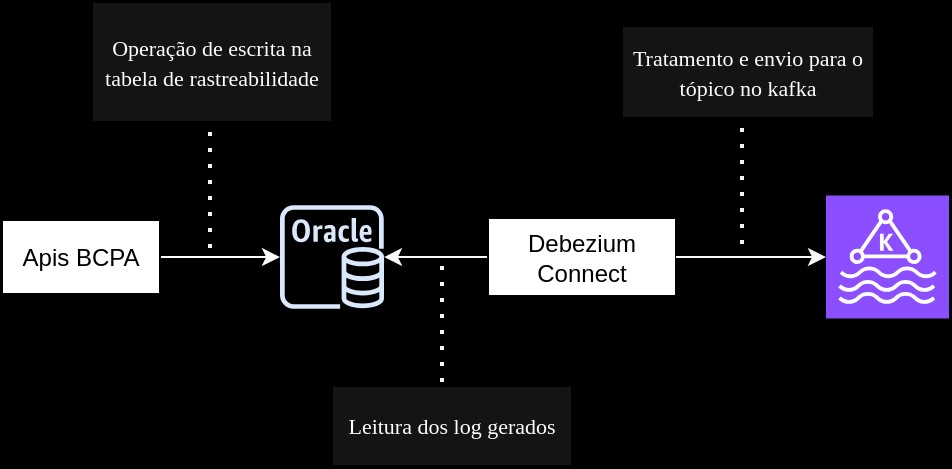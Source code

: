 <mxfile version="24.8.6">
  <diagram name="Página-1" id="6jiBiKoVfGP8mwHCfJsp">
    <mxGraphModel dx="1147" dy="590" grid="0" gridSize="10" guides="1" tooltips="1" connect="1" arrows="1" fold="1" page="1" pageScale="1" pageWidth="827" pageHeight="1169" background="#000000" math="0" shadow="0">
      <root>
        <mxCell id="0" />
        <mxCell id="1" parent="0" />
        <mxCell id="w7heQW5GqkU1-STsUryA-1" value="" style="sketch=0;outlineConnect=0;fillColor=#dae8fc;strokeColor=#6c8ebf;dashed=0;verticalLabelPosition=bottom;verticalAlign=top;align=center;html=1;fontSize=12;fontStyle=0;aspect=fixed;pointerEvents=1;shape=mxgraph.aws4.rds_oracle_instance;" vertex="1" parent="1">
          <mxGeometry x="302" y="320.5" width="52" height="52" as="geometry" />
        </mxCell>
        <mxCell id="w7heQW5GqkU1-STsUryA-5" value="" style="sketch=0;points=[[0,0,0],[0.25,0,0],[0.5,0,0],[0.75,0,0],[1,0,0],[0,1,0],[0.25,1,0],[0.5,1,0],[0.75,1,0],[1,1,0],[0,0.25,0],[0,0.5,0],[0,0.75,0],[1,0.25,0],[1,0.5,0],[1,0.75,0]];outlineConnect=0;fontColor=#232F3E;fillColor=#8C4FFF;strokeColor=#ffffff;dashed=0;verticalLabelPosition=bottom;verticalAlign=top;align=center;html=1;fontSize=12;fontStyle=0;aspect=fixed;shape=mxgraph.aws4.resourceIcon;resIcon=mxgraph.aws4.managed_streaming_for_kafka;" vertex="1" parent="1">
          <mxGeometry x="575" y="315.75" width="61.5" height="61.5" as="geometry" />
        </mxCell>
        <mxCell id="w7heQW5GqkU1-STsUryA-21" style="edgeStyle=orthogonalEdgeStyle;rounded=0;orthogonalLoop=1;jettySize=auto;html=1;exitX=0;exitY=0.5;exitDx=0;exitDy=0;strokeColor=#F7F7F7;" edge="1" parent="1" source="w7heQW5GqkU1-STsUryA-6" target="w7heQW5GqkU1-STsUryA-1">
          <mxGeometry relative="1" as="geometry" />
        </mxCell>
        <mxCell id="w7heQW5GqkU1-STsUryA-6" value="Debezium Connect" style="rounded=0;whiteSpace=wrap;html=1;" vertex="1" parent="1">
          <mxGeometry x="406" y="327" width="94" height="39" as="geometry" />
        </mxCell>
        <mxCell id="w7heQW5GqkU1-STsUryA-11" style="edgeStyle=orthogonalEdgeStyle;rounded=0;orthogonalLoop=1;jettySize=auto;html=1;exitX=1;exitY=0.5;exitDx=0;exitDy=0;strokeColor=#FFFFFF;" edge="1" parent="1" source="w7heQW5GqkU1-STsUryA-7" target="w7heQW5GqkU1-STsUryA-1">
          <mxGeometry relative="1" as="geometry" />
        </mxCell>
        <mxCell id="w7heQW5GqkU1-STsUryA-7" value="Apis BCPA" style="rounded=0;whiteSpace=wrap;html=1;" vertex="1" parent="1">
          <mxGeometry x="163" y="328" width="79" height="37" as="geometry" />
        </mxCell>
        <mxCell id="w7heQW5GqkU1-STsUryA-13" style="edgeStyle=orthogonalEdgeStyle;rounded=0;orthogonalLoop=1;jettySize=auto;html=1;exitX=1;exitY=0.5;exitDx=0;exitDy=0;entryX=0;entryY=0.5;entryDx=0;entryDy=0;entryPerimeter=0;strokeColor=#F7F7F7;" edge="1" parent="1" source="w7heQW5GqkU1-STsUryA-6" target="w7heQW5GqkU1-STsUryA-5">
          <mxGeometry relative="1" as="geometry" />
        </mxCell>
        <mxCell id="w7heQW5GqkU1-STsUryA-14" value="" style="endArrow=none;dashed=1;html=1;dashPattern=1 3;strokeWidth=2;rounded=0;strokeColor=#F5F5F5;" edge="1" parent="1">
          <mxGeometry width="50" height="50" relative="1" as="geometry">
            <mxPoint x="267" y="284" as="sourcePoint" />
            <mxPoint x="267" y="348" as="targetPoint" />
          </mxGeometry>
        </mxCell>
        <mxCell id="w7heQW5GqkU1-STsUryA-15" value="&lt;font face=&quot;Tahoma&quot; color=&quot;#ffffff&quot;&gt;&lt;span style=&quot;font-size: 11px;&quot;&gt;Operação de escrita na tabela de rastreabilidade&lt;br&gt;&lt;/span&gt;&lt;/font&gt;" style="rounded=0;whiteSpace=wrap;html=1;fillColor=#131414;" vertex="1" parent="1">
          <mxGeometry x="208" y="219" width="120" height="60" as="geometry" />
        </mxCell>
        <mxCell id="w7heQW5GqkU1-STsUryA-16" value="&lt;font face=&quot;Tahoma&quot; color=&quot;#ffffff&quot;&gt;&lt;span style=&quot;font-size: 11px;&quot;&gt;Leitura dos log gerados&lt;br&gt;&lt;/span&gt;&lt;/font&gt;" style="rounded=0;whiteSpace=wrap;html=1;fillColor=#131414;" vertex="1" parent="1">
          <mxGeometry x="328" y="411" width="120" height="40" as="geometry" />
        </mxCell>
        <mxCell id="w7heQW5GqkU1-STsUryA-17" value="" style="endArrow=none;dashed=1;html=1;dashPattern=1 3;strokeWidth=2;rounded=0;strokeColor=#F5F5F5;" edge="1" parent="1">
          <mxGeometry width="50" height="50" relative="1" as="geometry">
            <mxPoint x="383" y="351" as="sourcePoint" />
            <mxPoint x="383" y="415" as="targetPoint" />
          </mxGeometry>
        </mxCell>
        <mxCell id="w7heQW5GqkU1-STsUryA-19" value="&lt;font face=&quot;Tahoma&quot; color=&quot;#ffffff&quot;&gt;&lt;span style=&quot;font-size: 11px;&quot;&gt;Tratamento e envio para o tópico no kafka&lt;/span&gt;&lt;/font&gt;" style="rounded=0;whiteSpace=wrap;html=1;fillColor=#131414;" vertex="1" parent="1">
          <mxGeometry x="473" y="231" width="126" height="46" as="geometry" />
        </mxCell>
        <mxCell id="w7heQW5GqkU1-STsUryA-20" value="" style="endArrow=none;dashed=1;html=1;dashPattern=1 3;strokeWidth=2;rounded=0;strokeColor=#F5F5F5;" edge="1" parent="1">
          <mxGeometry width="50" height="50" relative="1" as="geometry">
            <mxPoint x="533" y="282" as="sourcePoint" />
            <mxPoint x="533" y="346" as="targetPoint" />
          </mxGeometry>
        </mxCell>
      </root>
    </mxGraphModel>
  </diagram>
</mxfile>
